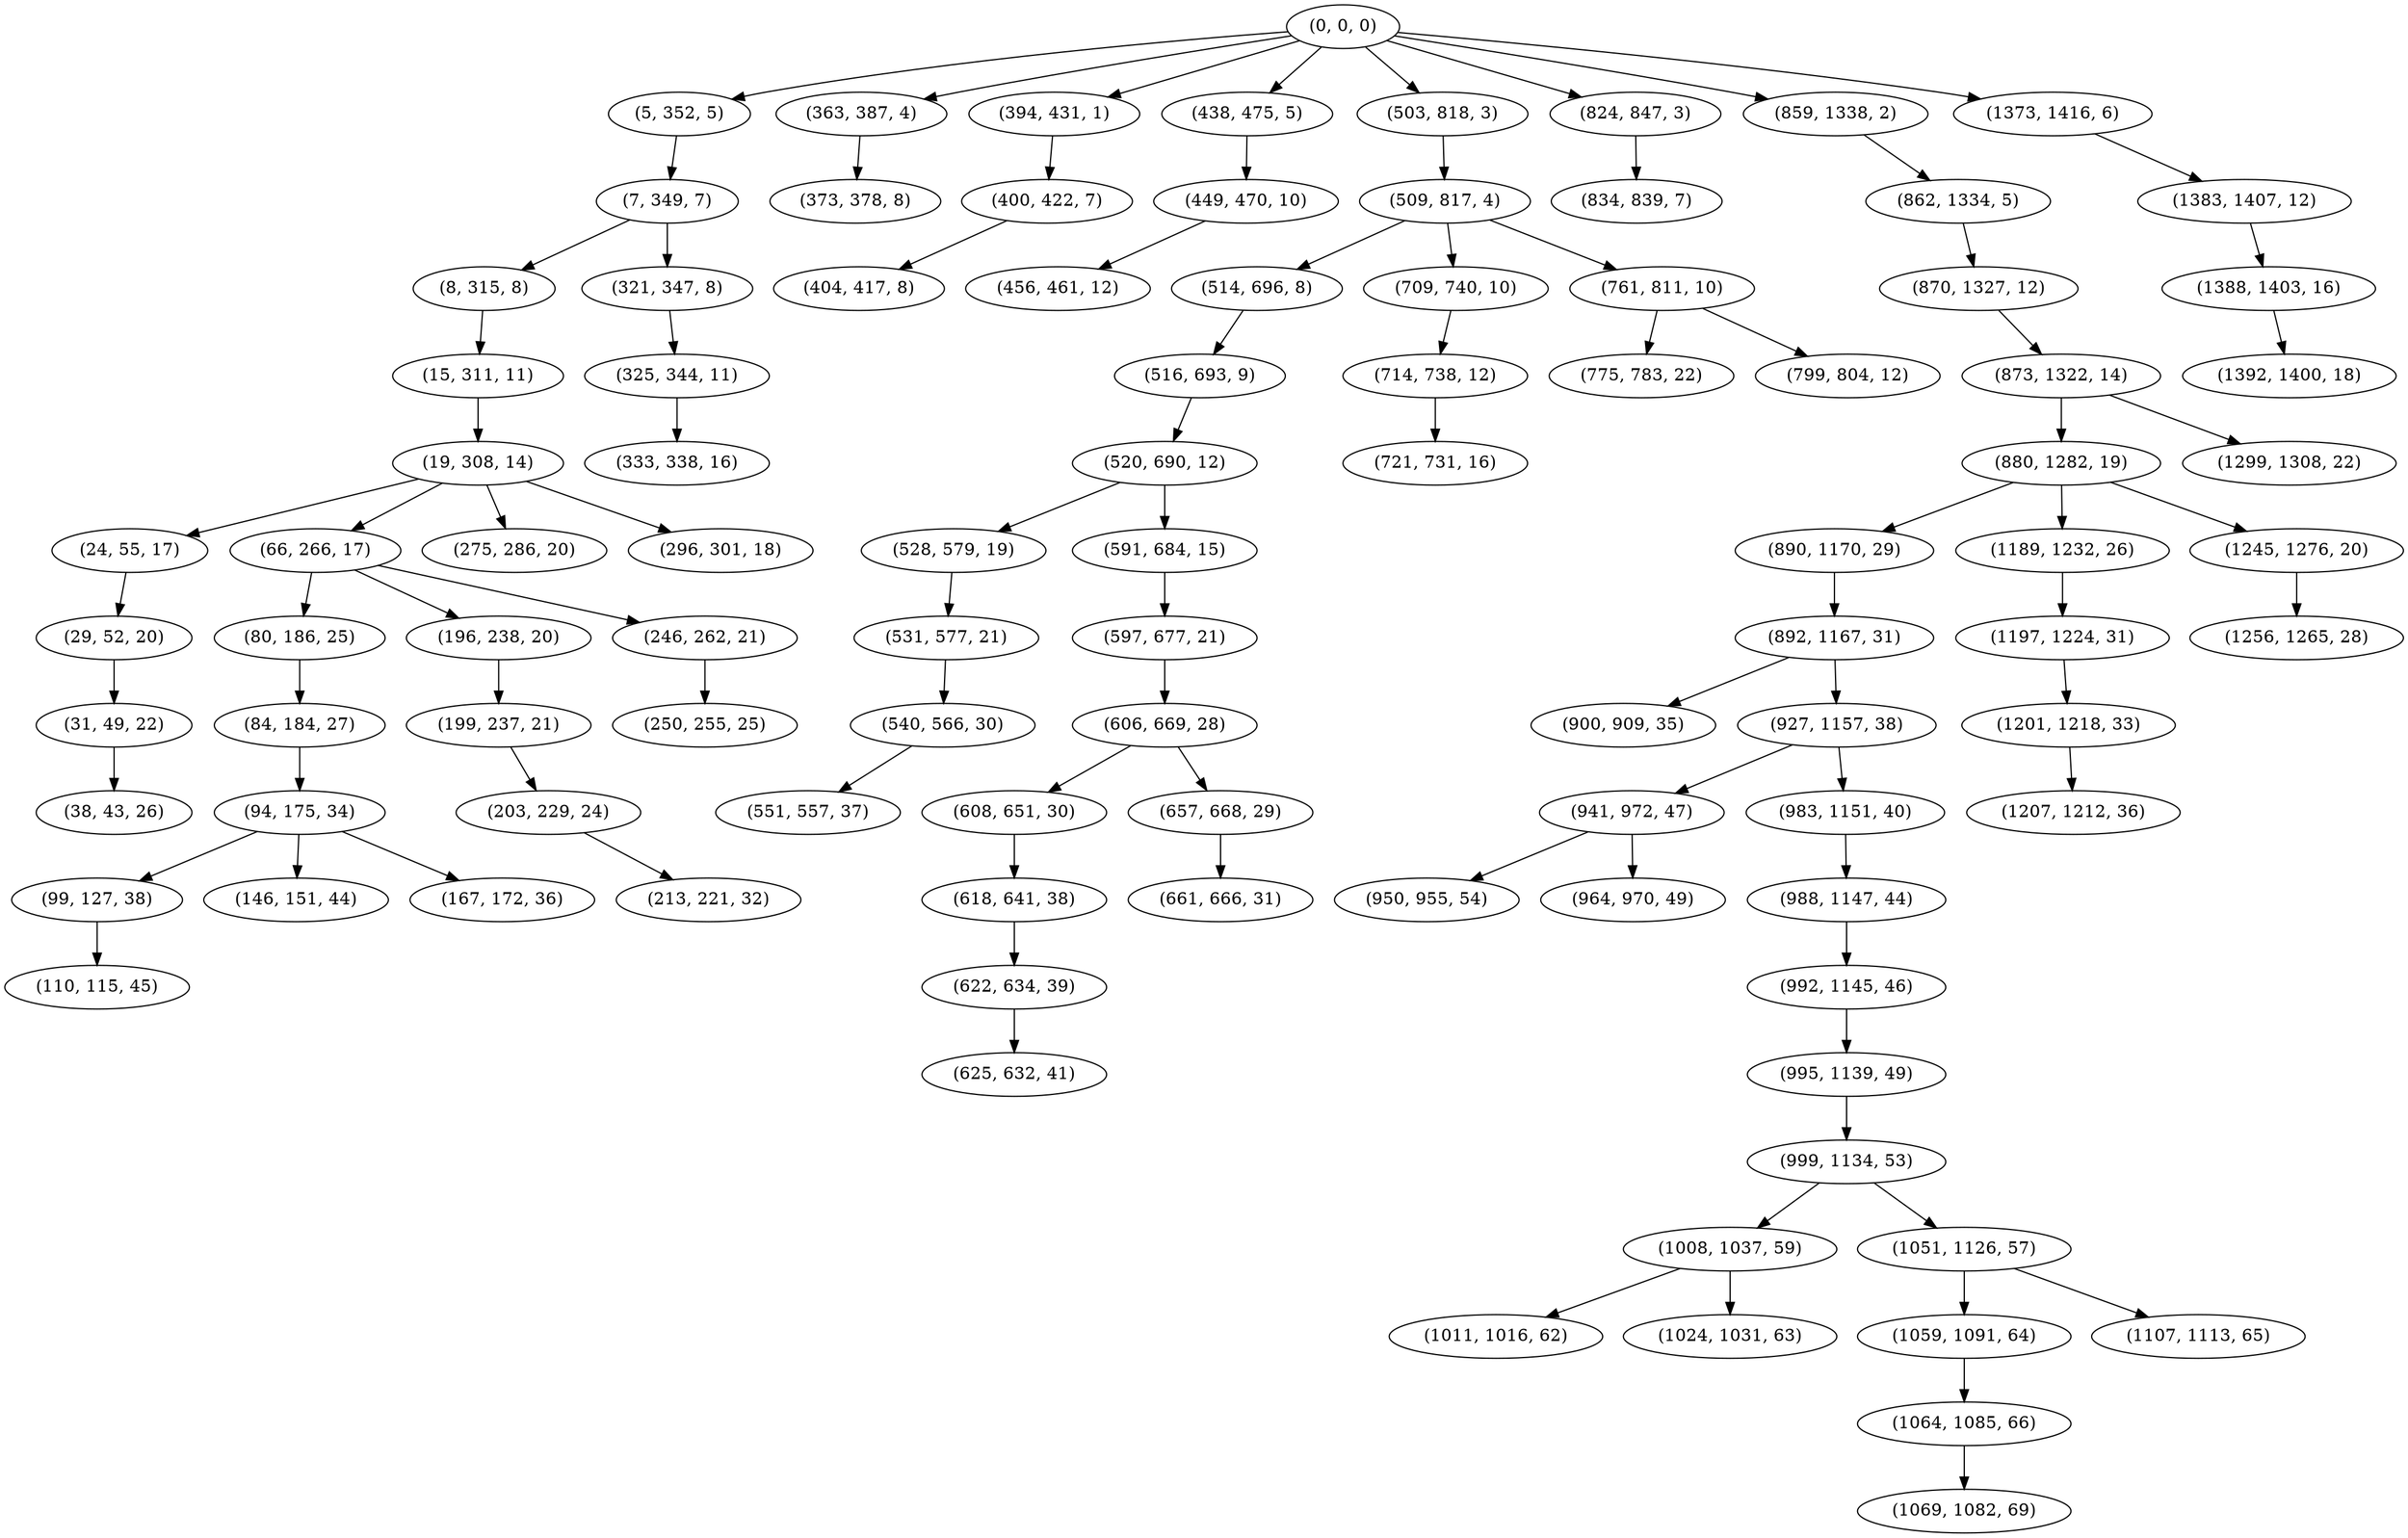 digraph tree {
    "(0, 0, 0)";
    "(5, 352, 5)";
    "(7, 349, 7)";
    "(8, 315, 8)";
    "(15, 311, 11)";
    "(19, 308, 14)";
    "(24, 55, 17)";
    "(29, 52, 20)";
    "(31, 49, 22)";
    "(38, 43, 26)";
    "(66, 266, 17)";
    "(80, 186, 25)";
    "(84, 184, 27)";
    "(94, 175, 34)";
    "(99, 127, 38)";
    "(110, 115, 45)";
    "(146, 151, 44)";
    "(167, 172, 36)";
    "(196, 238, 20)";
    "(199, 237, 21)";
    "(203, 229, 24)";
    "(213, 221, 32)";
    "(246, 262, 21)";
    "(250, 255, 25)";
    "(275, 286, 20)";
    "(296, 301, 18)";
    "(321, 347, 8)";
    "(325, 344, 11)";
    "(333, 338, 16)";
    "(363, 387, 4)";
    "(373, 378, 8)";
    "(394, 431, 1)";
    "(400, 422, 7)";
    "(404, 417, 8)";
    "(438, 475, 5)";
    "(449, 470, 10)";
    "(456, 461, 12)";
    "(503, 818, 3)";
    "(509, 817, 4)";
    "(514, 696, 8)";
    "(516, 693, 9)";
    "(520, 690, 12)";
    "(528, 579, 19)";
    "(531, 577, 21)";
    "(540, 566, 30)";
    "(551, 557, 37)";
    "(591, 684, 15)";
    "(597, 677, 21)";
    "(606, 669, 28)";
    "(608, 651, 30)";
    "(618, 641, 38)";
    "(622, 634, 39)";
    "(625, 632, 41)";
    "(657, 668, 29)";
    "(661, 666, 31)";
    "(709, 740, 10)";
    "(714, 738, 12)";
    "(721, 731, 16)";
    "(761, 811, 10)";
    "(775, 783, 22)";
    "(799, 804, 12)";
    "(824, 847, 3)";
    "(834, 839, 7)";
    "(859, 1338, 2)";
    "(862, 1334, 5)";
    "(870, 1327, 12)";
    "(873, 1322, 14)";
    "(880, 1282, 19)";
    "(890, 1170, 29)";
    "(892, 1167, 31)";
    "(900, 909, 35)";
    "(927, 1157, 38)";
    "(941, 972, 47)";
    "(950, 955, 54)";
    "(964, 970, 49)";
    "(983, 1151, 40)";
    "(988, 1147, 44)";
    "(992, 1145, 46)";
    "(995, 1139, 49)";
    "(999, 1134, 53)";
    "(1008, 1037, 59)";
    "(1011, 1016, 62)";
    "(1024, 1031, 63)";
    "(1051, 1126, 57)";
    "(1059, 1091, 64)";
    "(1064, 1085, 66)";
    "(1069, 1082, 69)";
    "(1107, 1113, 65)";
    "(1189, 1232, 26)";
    "(1197, 1224, 31)";
    "(1201, 1218, 33)";
    "(1207, 1212, 36)";
    "(1245, 1276, 20)";
    "(1256, 1265, 28)";
    "(1299, 1308, 22)";
    "(1373, 1416, 6)";
    "(1383, 1407, 12)";
    "(1388, 1403, 16)";
    "(1392, 1400, 18)";
    "(0, 0, 0)" -> "(5, 352, 5)";
    "(0, 0, 0)" -> "(363, 387, 4)";
    "(0, 0, 0)" -> "(394, 431, 1)";
    "(0, 0, 0)" -> "(438, 475, 5)";
    "(0, 0, 0)" -> "(503, 818, 3)";
    "(0, 0, 0)" -> "(824, 847, 3)";
    "(0, 0, 0)" -> "(859, 1338, 2)";
    "(0, 0, 0)" -> "(1373, 1416, 6)";
    "(5, 352, 5)" -> "(7, 349, 7)";
    "(7, 349, 7)" -> "(8, 315, 8)";
    "(7, 349, 7)" -> "(321, 347, 8)";
    "(8, 315, 8)" -> "(15, 311, 11)";
    "(15, 311, 11)" -> "(19, 308, 14)";
    "(19, 308, 14)" -> "(24, 55, 17)";
    "(19, 308, 14)" -> "(66, 266, 17)";
    "(19, 308, 14)" -> "(275, 286, 20)";
    "(19, 308, 14)" -> "(296, 301, 18)";
    "(24, 55, 17)" -> "(29, 52, 20)";
    "(29, 52, 20)" -> "(31, 49, 22)";
    "(31, 49, 22)" -> "(38, 43, 26)";
    "(66, 266, 17)" -> "(80, 186, 25)";
    "(66, 266, 17)" -> "(196, 238, 20)";
    "(66, 266, 17)" -> "(246, 262, 21)";
    "(80, 186, 25)" -> "(84, 184, 27)";
    "(84, 184, 27)" -> "(94, 175, 34)";
    "(94, 175, 34)" -> "(99, 127, 38)";
    "(94, 175, 34)" -> "(146, 151, 44)";
    "(94, 175, 34)" -> "(167, 172, 36)";
    "(99, 127, 38)" -> "(110, 115, 45)";
    "(196, 238, 20)" -> "(199, 237, 21)";
    "(199, 237, 21)" -> "(203, 229, 24)";
    "(203, 229, 24)" -> "(213, 221, 32)";
    "(246, 262, 21)" -> "(250, 255, 25)";
    "(321, 347, 8)" -> "(325, 344, 11)";
    "(325, 344, 11)" -> "(333, 338, 16)";
    "(363, 387, 4)" -> "(373, 378, 8)";
    "(394, 431, 1)" -> "(400, 422, 7)";
    "(400, 422, 7)" -> "(404, 417, 8)";
    "(438, 475, 5)" -> "(449, 470, 10)";
    "(449, 470, 10)" -> "(456, 461, 12)";
    "(503, 818, 3)" -> "(509, 817, 4)";
    "(509, 817, 4)" -> "(514, 696, 8)";
    "(509, 817, 4)" -> "(709, 740, 10)";
    "(509, 817, 4)" -> "(761, 811, 10)";
    "(514, 696, 8)" -> "(516, 693, 9)";
    "(516, 693, 9)" -> "(520, 690, 12)";
    "(520, 690, 12)" -> "(528, 579, 19)";
    "(520, 690, 12)" -> "(591, 684, 15)";
    "(528, 579, 19)" -> "(531, 577, 21)";
    "(531, 577, 21)" -> "(540, 566, 30)";
    "(540, 566, 30)" -> "(551, 557, 37)";
    "(591, 684, 15)" -> "(597, 677, 21)";
    "(597, 677, 21)" -> "(606, 669, 28)";
    "(606, 669, 28)" -> "(608, 651, 30)";
    "(606, 669, 28)" -> "(657, 668, 29)";
    "(608, 651, 30)" -> "(618, 641, 38)";
    "(618, 641, 38)" -> "(622, 634, 39)";
    "(622, 634, 39)" -> "(625, 632, 41)";
    "(657, 668, 29)" -> "(661, 666, 31)";
    "(709, 740, 10)" -> "(714, 738, 12)";
    "(714, 738, 12)" -> "(721, 731, 16)";
    "(761, 811, 10)" -> "(775, 783, 22)";
    "(761, 811, 10)" -> "(799, 804, 12)";
    "(824, 847, 3)" -> "(834, 839, 7)";
    "(859, 1338, 2)" -> "(862, 1334, 5)";
    "(862, 1334, 5)" -> "(870, 1327, 12)";
    "(870, 1327, 12)" -> "(873, 1322, 14)";
    "(873, 1322, 14)" -> "(880, 1282, 19)";
    "(873, 1322, 14)" -> "(1299, 1308, 22)";
    "(880, 1282, 19)" -> "(890, 1170, 29)";
    "(880, 1282, 19)" -> "(1189, 1232, 26)";
    "(880, 1282, 19)" -> "(1245, 1276, 20)";
    "(890, 1170, 29)" -> "(892, 1167, 31)";
    "(892, 1167, 31)" -> "(900, 909, 35)";
    "(892, 1167, 31)" -> "(927, 1157, 38)";
    "(927, 1157, 38)" -> "(941, 972, 47)";
    "(927, 1157, 38)" -> "(983, 1151, 40)";
    "(941, 972, 47)" -> "(950, 955, 54)";
    "(941, 972, 47)" -> "(964, 970, 49)";
    "(983, 1151, 40)" -> "(988, 1147, 44)";
    "(988, 1147, 44)" -> "(992, 1145, 46)";
    "(992, 1145, 46)" -> "(995, 1139, 49)";
    "(995, 1139, 49)" -> "(999, 1134, 53)";
    "(999, 1134, 53)" -> "(1008, 1037, 59)";
    "(999, 1134, 53)" -> "(1051, 1126, 57)";
    "(1008, 1037, 59)" -> "(1011, 1016, 62)";
    "(1008, 1037, 59)" -> "(1024, 1031, 63)";
    "(1051, 1126, 57)" -> "(1059, 1091, 64)";
    "(1051, 1126, 57)" -> "(1107, 1113, 65)";
    "(1059, 1091, 64)" -> "(1064, 1085, 66)";
    "(1064, 1085, 66)" -> "(1069, 1082, 69)";
    "(1189, 1232, 26)" -> "(1197, 1224, 31)";
    "(1197, 1224, 31)" -> "(1201, 1218, 33)";
    "(1201, 1218, 33)" -> "(1207, 1212, 36)";
    "(1245, 1276, 20)" -> "(1256, 1265, 28)";
    "(1373, 1416, 6)" -> "(1383, 1407, 12)";
    "(1383, 1407, 12)" -> "(1388, 1403, 16)";
    "(1388, 1403, 16)" -> "(1392, 1400, 18)";
}
